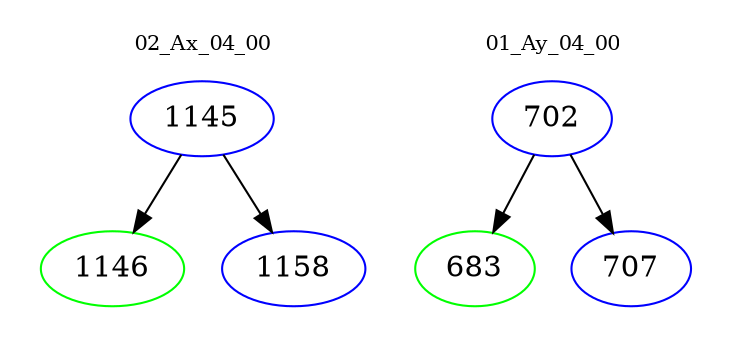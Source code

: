 digraph{
subgraph cluster_0 {
color = white
label = "02_Ax_04_00";
fontsize=10;
T0_1145 [label="1145", color="blue"]
T0_1145 -> T0_1146 [color="black"]
T0_1146 [label="1146", color="green"]
T0_1145 -> T0_1158 [color="black"]
T0_1158 [label="1158", color="blue"]
}
subgraph cluster_1 {
color = white
label = "01_Ay_04_00";
fontsize=10;
T1_702 [label="702", color="blue"]
T1_702 -> T1_683 [color="black"]
T1_683 [label="683", color="green"]
T1_702 -> T1_707 [color="black"]
T1_707 [label="707", color="blue"]
}
}
